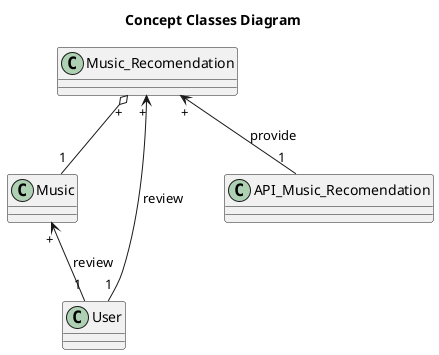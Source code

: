 @startuml
title Concept Classes Diagram

Class User
Class Music
Class Music_Recomendation
Class API_Music_Recomendation

User"1" -up-> "+"Music : review
Music_Recomendation"+" o-- "1"Music
User"1" -up-> "+"Music_Recomendation: review
API_Music_Recomendation"1" -up-> "+"Music_Recomendation: provide
@enduml
